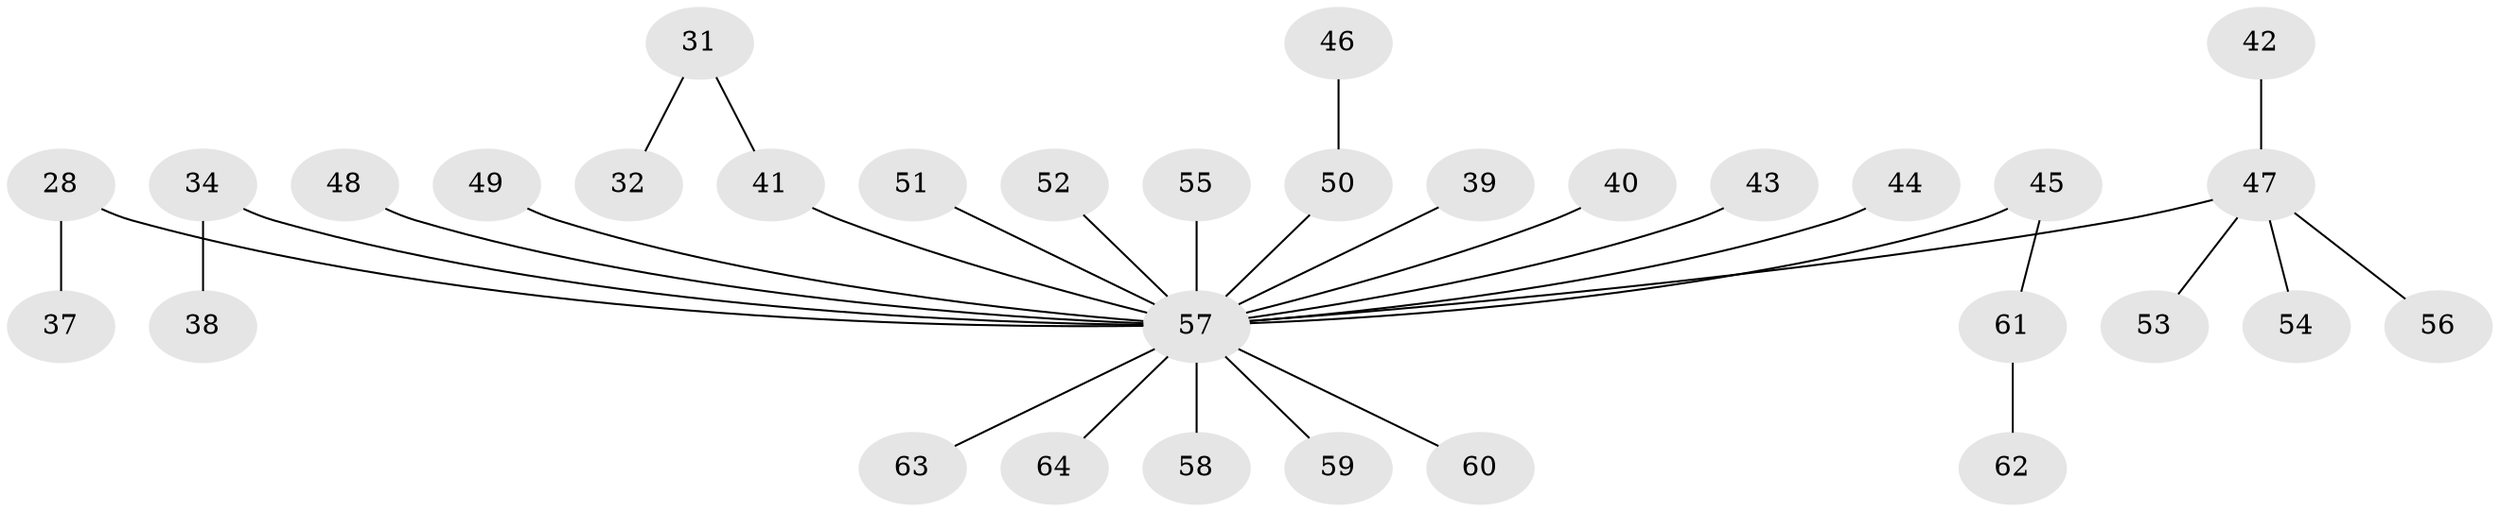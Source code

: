 // original degree distribution, {4: 0.03125, 8: 0.015625, 6: 0.015625, 5: 0.03125, 3: 0.140625, 2: 0.28125, 1: 0.484375}
// Generated by graph-tools (version 1.1) at 2025/52/03/09/25 04:52:28]
// undirected, 32 vertices, 31 edges
graph export_dot {
graph [start="1"]
  node [color=gray90,style=filled];
  28;
  31;
  32;
  34;
  37;
  38;
  39;
  40;
  41 [super="+17"];
  42;
  43;
  44;
  45;
  46;
  47 [super="+35+27"];
  48;
  49 [super="+23"];
  50 [super="+36"];
  51;
  52;
  53;
  54;
  55;
  56;
  57 [super="+30+21+24+25"];
  58;
  59;
  60;
  61;
  62;
  63;
  64 [super="+19+26"];
  28 -- 37;
  28 -- 57;
  31 -- 32;
  31 -- 41;
  34 -- 38;
  34 -- 57;
  39 -- 57;
  40 -- 57;
  41 -- 57;
  42 -- 47;
  43 -- 57;
  44 -- 57;
  45 -- 61;
  45 -- 57;
  46 -- 50;
  47 -- 53;
  47 -- 54;
  47 -- 56;
  47 -- 57;
  48 -- 57;
  49 -- 57;
  50 -- 57;
  51 -- 57;
  52 -- 57;
  55 -- 57;
  57 -- 58;
  57 -- 59;
  57 -- 64;
  57 -- 60;
  57 -- 63;
  61 -- 62;
}
